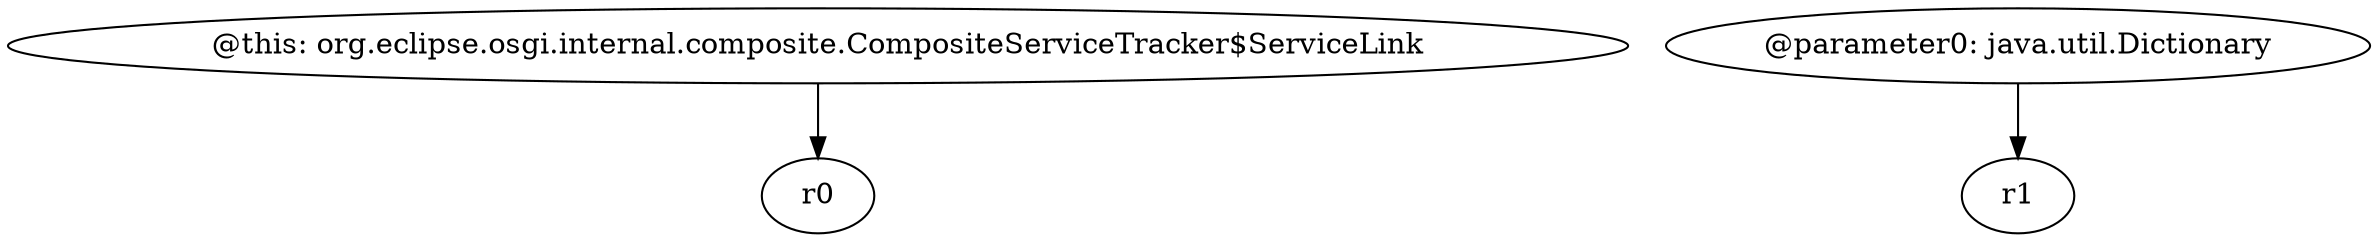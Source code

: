digraph g {
0[label="@this: org.eclipse.osgi.internal.composite.CompositeServiceTracker$ServiceLink"]
1[label="r0"]
0->1[label=""]
2[label="@parameter0: java.util.Dictionary"]
3[label="r1"]
2->3[label=""]
}